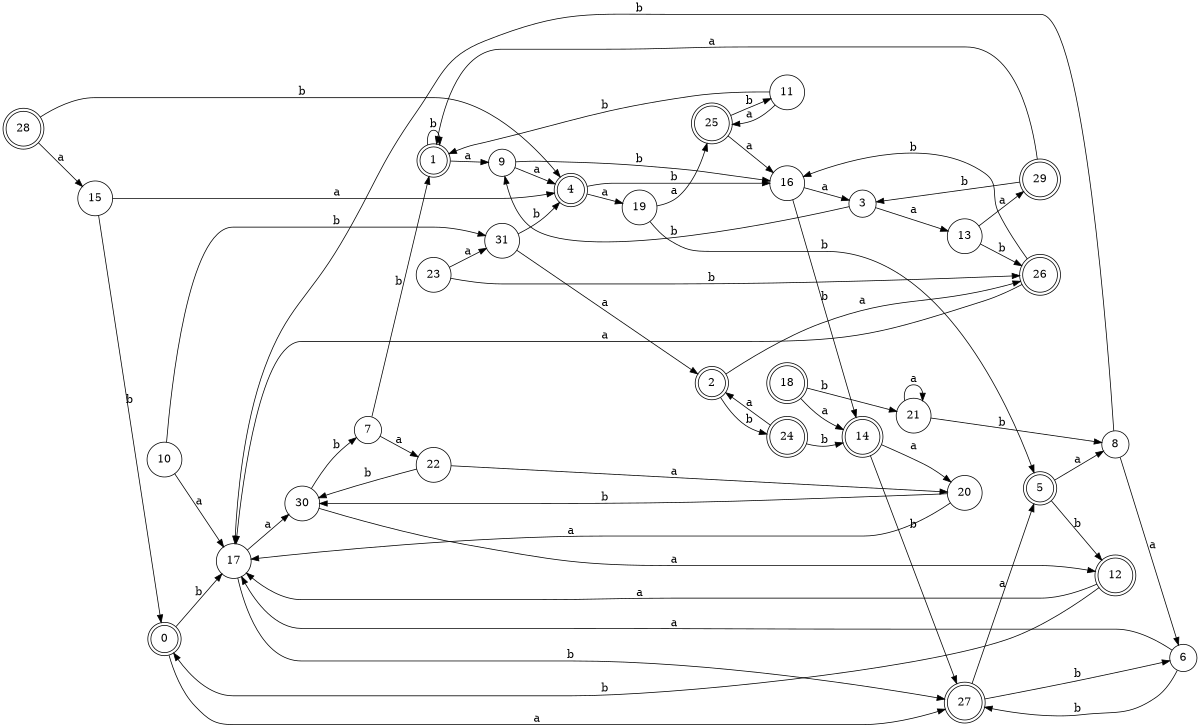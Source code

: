 digraph n26_4 {
__start0 [label="" shape="none"];

rankdir=LR;
size="8,5";

s0 [style="rounded,filled", color="black", fillcolor="white" shape="doublecircle", label="0"];
s1 [style="rounded,filled", color="black", fillcolor="white" shape="doublecircle", label="1"];
s2 [style="rounded,filled", color="black", fillcolor="white" shape="doublecircle", label="2"];
s3 [style="filled", color="black", fillcolor="white" shape="circle", label="3"];
s4 [style="rounded,filled", color="black", fillcolor="white" shape="doublecircle", label="4"];
s5 [style="rounded,filled", color="black", fillcolor="white" shape="doublecircle", label="5"];
s6 [style="filled", color="black", fillcolor="white" shape="circle", label="6"];
s7 [style="filled", color="black", fillcolor="white" shape="circle", label="7"];
s8 [style="filled", color="black", fillcolor="white" shape="circle", label="8"];
s9 [style="filled", color="black", fillcolor="white" shape="circle", label="9"];
s10 [style="filled", color="black", fillcolor="white" shape="circle", label="10"];
s11 [style="filled", color="black", fillcolor="white" shape="circle", label="11"];
s12 [style="rounded,filled", color="black", fillcolor="white" shape="doublecircle", label="12"];
s13 [style="filled", color="black", fillcolor="white" shape="circle", label="13"];
s14 [style="rounded,filled", color="black", fillcolor="white" shape="doublecircle", label="14"];
s15 [style="filled", color="black", fillcolor="white" shape="circle", label="15"];
s16 [style="filled", color="black", fillcolor="white" shape="circle", label="16"];
s17 [style="filled", color="black", fillcolor="white" shape="circle", label="17"];
s18 [style="rounded,filled", color="black", fillcolor="white" shape="doublecircle", label="18"];
s19 [style="filled", color="black", fillcolor="white" shape="circle", label="19"];
s20 [style="filled", color="black", fillcolor="white" shape="circle", label="20"];
s21 [style="filled", color="black", fillcolor="white" shape="circle", label="21"];
s22 [style="filled", color="black", fillcolor="white" shape="circle", label="22"];
s23 [style="filled", color="black", fillcolor="white" shape="circle", label="23"];
s24 [style="rounded,filled", color="black", fillcolor="white" shape="doublecircle", label="24"];
s25 [style="rounded,filled", color="black", fillcolor="white" shape="doublecircle", label="25"];
s26 [style="rounded,filled", color="black", fillcolor="white" shape="doublecircle", label="26"];
s27 [style="rounded,filled", color="black", fillcolor="white" shape="doublecircle", label="27"];
s28 [style="rounded,filled", color="black", fillcolor="white" shape="doublecircle", label="28"];
s29 [style="rounded,filled", color="black", fillcolor="white" shape="doublecircle", label="29"];
s30 [style="filled", color="black", fillcolor="white" shape="circle", label="30"];
s31 [style="filled", color="black", fillcolor="white" shape="circle", label="31"];
s0 -> s27 [label="a"];
s0 -> s17 [label="b"];
s1 -> s9 [label="a"];
s1 -> s1 [label="b"];
s2 -> s26 [label="a"];
s2 -> s24 [label="b"];
s3 -> s13 [label="a"];
s3 -> s9 [label="b"];
s4 -> s19 [label="a"];
s4 -> s16 [label="b"];
s5 -> s8 [label="a"];
s5 -> s12 [label="b"];
s6 -> s17 [label="a"];
s6 -> s27 [label="b"];
s7 -> s22 [label="a"];
s7 -> s1 [label="b"];
s8 -> s6 [label="a"];
s8 -> s17 [label="b"];
s9 -> s4 [label="a"];
s9 -> s16 [label="b"];
s10 -> s17 [label="a"];
s10 -> s31 [label="b"];
s11 -> s25 [label="a"];
s11 -> s1 [label="b"];
s12 -> s17 [label="a"];
s12 -> s0 [label="b"];
s13 -> s29 [label="a"];
s13 -> s26 [label="b"];
s14 -> s20 [label="a"];
s14 -> s27 [label="b"];
s15 -> s4 [label="a"];
s15 -> s0 [label="b"];
s16 -> s3 [label="a"];
s16 -> s14 [label="b"];
s17 -> s30 [label="a"];
s17 -> s27 [label="b"];
s18 -> s14 [label="a"];
s18 -> s21 [label="b"];
s19 -> s25 [label="a"];
s19 -> s5 [label="b"];
s20 -> s17 [label="a"];
s20 -> s30 [label="b"];
s21 -> s21 [label="a"];
s21 -> s8 [label="b"];
s22 -> s20 [label="a"];
s22 -> s30 [label="b"];
s23 -> s31 [label="a"];
s23 -> s26 [label="b"];
s24 -> s2 [label="a"];
s24 -> s14 [label="b"];
s25 -> s16 [label="a"];
s25 -> s11 [label="b"];
s26 -> s17 [label="a"];
s26 -> s16 [label="b"];
s27 -> s5 [label="a"];
s27 -> s6 [label="b"];
s28 -> s15 [label="a"];
s28 -> s4 [label="b"];
s29 -> s1 [label="a"];
s29 -> s3 [label="b"];
s30 -> s12 [label="a"];
s30 -> s7 [label="b"];
s31 -> s2 [label="a"];
s31 -> s4 [label="b"];

}